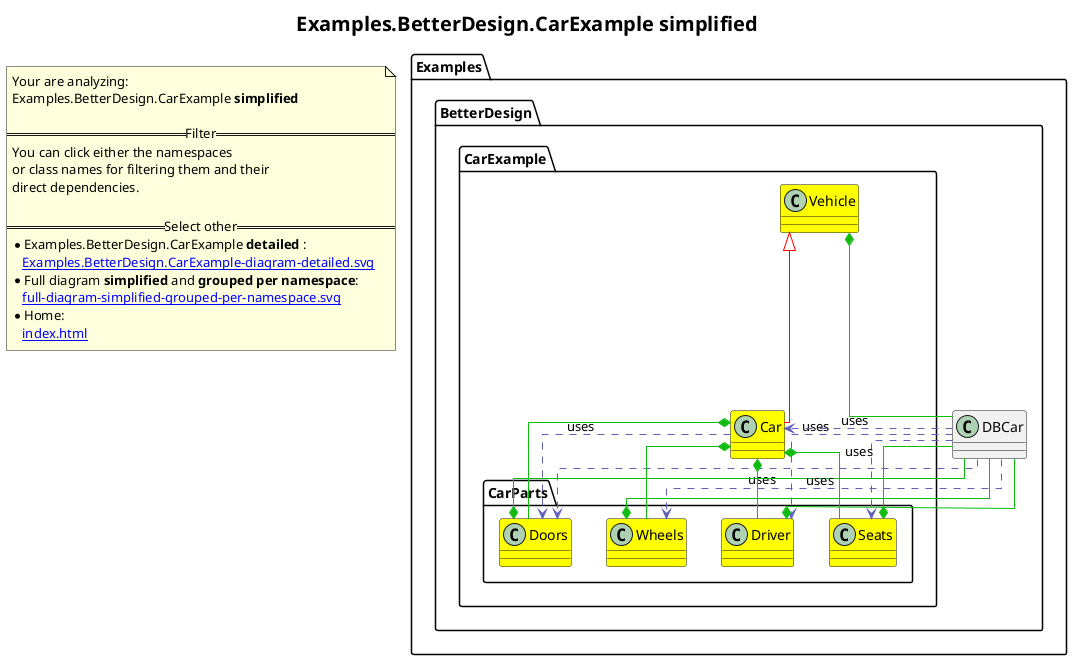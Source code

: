 @startuml
skinparam linetype ortho
title <size:20>Examples.BetterDesign.CarExample **simplified** </size>
note "Your are analyzing:\nExamples.BetterDesign.CarExample **simplified** \n\n==Filter==\nYou can click either the namespaces \nor class names for filtering them and their\ndirect dependencies.\n\n==Select other==\n* Examples.BetterDesign.CarExample **detailed** :\n   [[Examples.BetterDesign.CarExample-diagram-detailed.svg]]\n* Full diagram **simplified** and **grouped per namespace**:\n   [[full-diagram-simplified-grouped-per-namespace.svg]]\n* Home:\n   [[index.html]]" as FloatingNote
  class Examples.BetterDesign.DBCar [[Examples.BetterDesign.DBCar-diagram-simplified.svg]]  {
  }
    class Examples.BetterDesign.CarExample.Vehicle [[Examples.BetterDesign.CarExample.Vehicle-diagram-simplified.svg]] #yellow {
    }
    class Examples.BetterDesign.CarExample.Car [[Examples.BetterDesign.CarExample.Car-diagram-simplified.svg]] #yellow {
    }
      class Examples.BetterDesign.CarExample.CarParts.Wheels [[Examples.BetterDesign.CarExample.CarParts.Wheels-diagram-simplified.svg]] #yellow {
      }
      class Examples.BetterDesign.CarExample.CarParts.Seats [[Examples.BetterDesign.CarExample.CarParts.Seats-diagram-simplified.svg]] #yellow {
      }
      class Examples.BetterDesign.CarExample.CarParts.Driver [[Examples.BetterDesign.CarExample.CarParts.Driver-diagram-simplified.svg]] #yellow {
      }
      class Examples.BetterDesign.CarExample.CarParts.Doors [[Examples.BetterDesign.CarExample.CarParts.Doors-diagram-simplified.svg]] #yellow {
      }
 ' *************************************** 
 ' *************************************** 
 ' *************************************** 
' Class relations extracted from namespace:
' Examples.BetterDesign
Examples.BetterDesign.DBCar .[#6060BB].> Examples.BetterDesign.CarExample.CarParts.Driver  : uses 
Examples.BetterDesign.DBCar .[#6060BB].> Examples.BetterDesign.CarExample.Car  : uses 
Examples.BetterDesign.DBCar .[#6060BB].> Examples.BetterDesign.CarExample.CarParts.Seats  : uses 
Examples.BetterDesign.DBCar .[#6060BB].> Examples.BetterDesign.CarExample.CarParts.Doors  : uses 
Examples.BetterDesign.DBCar .[#6060BB].> Examples.BetterDesign.CarExample.CarParts.Wheels  : uses 
' Class relations extracted from namespace:
' Examples.BetterDesign.CarExample
Examples.BetterDesign.CarExample.Vehicle *-[#10BB10]- Examples.BetterDesign.DBCar 
Examples.BetterDesign.CarExample.Vehicle <|-[#red]- Examples.BetterDesign.CarExample.Car
Examples.BetterDesign.CarExample.Car *-[#10BB10]- Examples.BetterDesign.CarExample.CarParts.Wheels 
Examples.BetterDesign.CarExample.Car *-[#10BB10]- Examples.BetterDesign.CarExample.CarParts.Seats 
Examples.BetterDesign.CarExample.Car *-[#10BB10]- Examples.BetterDesign.CarExample.CarParts.Driver 
Examples.BetterDesign.CarExample.Car *-[#10BB10]- Examples.BetterDesign.CarExample.CarParts.Doors 
Examples.BetterDesign.CarExample.Car .[#6060BB].> Examples.BetterDesign.CarExample.CarParts.Doors  : uses 
' Class relations extracted from namespace:
' Examples.BetterDesign.CarExample.CarParts
Examples.BetterDesign.CarExample.CarParts.Wheels *-[#10BB10]- Examples.BetterDesign.DBCar 
Examples.BetterDesign.CarExample.CarParts.Seats *-[#10BB10]- Examples.BetterDesign.DBCar 
Examples.BetterDesign.CarExample.CarParts.Driver *-[#10BB10]- Examples.BetterDesign.DBCar 
Examples.BetterDesign.CarExample.CarParts.Doors *-[#10BB10]- Examples.BetterDesign.DBCar 
@enduml